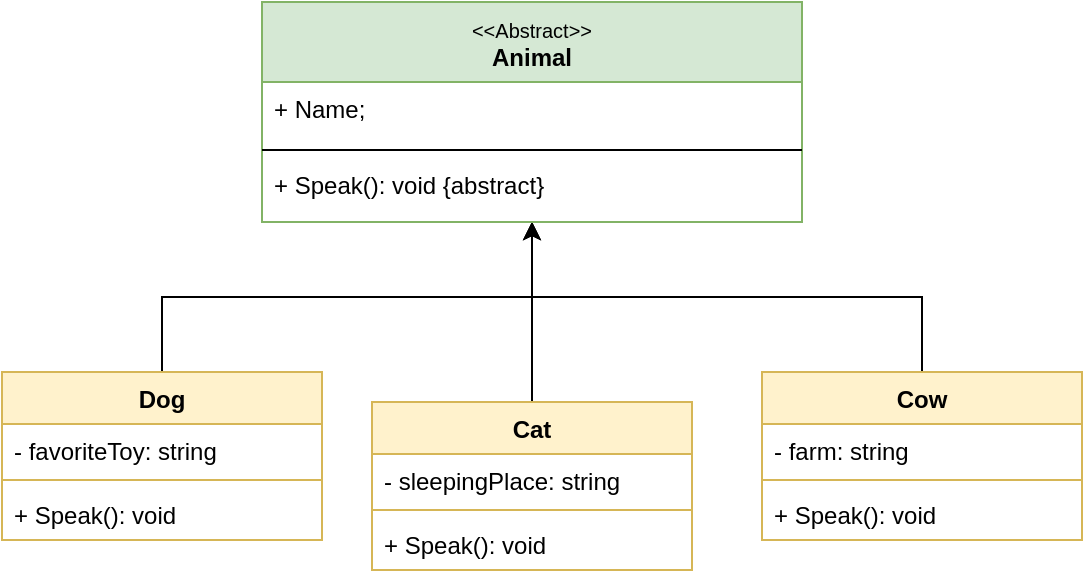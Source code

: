 <mxfile>
    <diagram name="Page-1" id="8N__GVj8IwWZ1R0QAXKm">
        <mxGraphModel dx="532" dy="620" grid="0" gridSize="10" guides="1" tooltips="1" connect="1" arrows="1" fold="1" page="0" pageScale="1" pageWidth="850" pageHeight="1100" background="none" math="0" shadow="0">
            <root>
                <mxCell id="0"/>
                <mxCell id="1" parent="0"/>
                <mxCell id="3dB8horDrY15JSOFdhVp-2" value="" style="edgeStyle=orthogonalEdgeStyle;rounded=0;orthogonalLoop=1;jettySize=auto;html=1;" parent="1" source="3dB8horDrY15JSOFdhVp-3" target="dRqTJ5pcwPp8f41_8UVz-4" edge="1">
                    <mxGeometry relative="1" as="geometry">
                        <mxPoint x="230" y="310" as="sourcePoint"/>
                    </mxGeometry>
                </mxCell>
                <mxCell id="3dB8horDrY15JSOFdhVp-11" style="edgeStyle=orthogonalEdgeStyle;rounded=0;orthogonalLoop=1;jettySize=auto;html=1;" parent="1" source="3dB8horDrY15JSOFdhVp-7" target="dRqTJ5pcwPp8f41_8UVz-4" edge="1">
                    <mxGeometry relative="1" as="geometry"/>
                </mxCell>
                <mxCell id="3dB8horDrY15JSOFdhVp-17" style="edgeStyle=orthogonalEdgeStyle;rounded=0;orthogonalLoop=1;jettySize=auto;html=1;exitX=0.5;exitY=0;exitDx=0;exitDy=0;" parent="1" source="3dB8horDrY15JSOFdhVp-13" target="dRqTJ5pcwPp8f41_8UVz-4" edge="1">
                    <mxGeometry relative="1" as="geometry"/>
                </mxCell>
                <mxCell id="dRqTJ5pcwPp8f41_8UVz-4" value="&lt;div&gt;&lt;font style=&quot;font-size: 10px; font-weight: normal;&quot;&gt;&amp;lt;&amp;lt;Abstract&amp;gt;&amp;gt;&lt;/font&gt;&lt;/div&gt;Animal" style="swimlane;fontStyle=1;align=center;verticalAlign=top;childLayout=stackLayout;horizontal=1;startSize=40;horizontalStack=0;resizeParent=1;resizeParentMax=0;resizeLast=0;collapsible=1;marginBottom=0;whiteSpace=wrap;html=1;labelBackgroundColor=none;rounded=0;arcSize=0;swimlaneFillColor=default;glass=0;swimlaneLine=1;shadow=0;fillColor=#d5e8d4;strokeColor=#82b366;" parent="1" vertex="1">
                    <mxGeometry x="280" y="80" width="270" height="110" as="geometry">
                        <mxRectangle x="180" y="300" width="100" height="30" as="alternateBounds"/>
                    </mxGeometry>
                </mxCell>
                <mxCell id="dRqTJ5pcwPp8f41_8UVz-5" value="+ Name;" style="text;strokeColor=none;fillColor=none;align=left;verticalAlign=top;spacingLeft=4;spacingRight=4;overflow=hidden;rotatable=0;points=[[0,0.5],[1,0.5]];portConstraint=eastwest;whiteSpace=wrap;html=1;labelBackgroundColor=none;rounded=1;" parent="dRqTJ5pcwPp8f41_8UVz-4" vertex="1">
                    <mxGeometry y="40" width="270" height="30" as="geometry"/>
                </mxCell>
                <mxCell id="dRqTJ5pcwPp8f41_8UVz-6" value="" style="line;strokeWidth=1;fillColor=none;align=left;verticalAlign=middle;spacingTop=-1;spacingLeft=3;spacingRight=3;rotatable=0;labelPosition=right;points=[];portConstraint=eastwest;labelBackgroundColor=none;rounded=1;" parent="dRqTJ5pcwPp8f41_8UVz-4" vertex="1">
                    <mxGeometry y="70" width="270" height="8" as="geometry"/>
                </mxCell>
                <mxCell id="dRqTJ5pcwPp8f41_8UVz-7" value="+ Speak(): void {abstract}" style="text;strokeColor=none;fillColor=none;align=left;verticalAlign=top;spacingLeft=4;spacingRight=4;overflow=hidden;rotatable=0;points=[[0,0.5],[1,0.5]];portConstraint=eastwest;whiteSpace=wrap;html=1;labelBackgroundColor=none;rounded=1;" parent="dRqTJ5pcwPp8f41_8UVz-4" vertex="1">
                    <mxGeometry y="78" width="270" height="32" as="geometry"/>
                </mxCell>
                <mxCell id="3dB8horDrY15JSOFdhVp-3" value="Dog" style="swimlane;fontStyle=1;align=center;verticalAlign=top;childLayout=stackLayout;horizontal=1;startSize=26;horizontalStack=0;resizeParent=1;resizeParentMax=0;resizeLast=0;collapsible=1;marginBottom=0;whiteSpace=wrap;html=1;fillColor=#fff2cc;strokeColor=#d6b656;" parent="1" vertex="1">
                    <mxGeometry x="150" y="265" width="160" height="84" as="geometry"/>
                </mxCell>
                <mxCell id="3dB8horDrY15JSOFdhVp-4" value="- favoriteToy: string" style="text;strokeColor=none;fillColor=none;align=left;verticalAlign=top;spacingLeft=4;spacingRight=4;overflow=hidden;rotatable=0;points=[[0,0.5],[1,0.5]];portConstraint=eastwest;whiteSpace=wrap;html=1;" parent="3dB8horDrY15JSOFdhVp-3" vertex="1">
                    <mxGeometry y="26" width="160" height="24" as="geometry"/>
                </mxCell>
                <mxCell id="3dB8horDrY15JSOFdhVp-5" value="" style="line;strokeWidth=1;fillColor=none;align=left;verticalAlign=middle;spacingTop=-1;spacingLeft=3;spacingRight=3;rotatable=0;labelPosition=right;points=[];portConstraint=eastwest;strokeColor=inherit;" parent="3dB8horDrY15JSOFdhVp-3" vertex="1">
                    <mxGeometry y="50" width="160" height="8" as="geometry"/>
                </mxCell>
                <mxCell id="3dB8horDrY15JSOFdhVp-6" value="+ Speak(): void" style="text;strokeColor=none;fillColor=none;align=left;verticalAlign=top;spacingLeft=4;spacingRight=4;overflow=hidden;rotatable=0;points=[[0,0.5],[1,0.5]];portConstraint=eastwest;whiteSpace=wrap;html=1;" parent="3dB8horDrY15JSOFdhVp-3" vertex="1">
                    <mxGeometry y="58" width="160" height="26" as="geometry"/>
                </mxCell>
                <mxCell id="3dB8horDrY15JSOFdhVp-7" value="Cat" style="swimlane;fontStyle=1;align=center;verticalAlign=top;childLayout=stackLayout;horizontal=1;startSize=26;horizontalStack=0;resizeParent=1;resizeParentMax=0;resizeLast=0;collapsible=1;marginBottom=0;whiteSpace=wrap;html=1;fillColor=#fff2cc;strokeColor=#d6b656;" parent="1" vertex="1">
                    <mxGeometry x="335" y="280" width="160" height="84" as="geometry"/>
                </mxCell>
                <mxCell id="3dB8horDrY15JSOFdhVp-8" value="- sleepingPlace: string" style="text;strokeColor=none;fillColor=none;align=left;verticalAlign=top;spacingLeft=4;spacingRight=4;overflow=hidden;rotatable=0;points=[[0,0.5],[1,0.5]];portConstraint=eastwest;whiteSpace=wrap;html=1;" parent="3dB8horDrY15JSOFdhVp-7" vertex="1">
                    <mxGeometry y="26" width="160" height="24" as="geometry"/>
                </mxCell>
                <mxCell id="3dB8horDrY15JSOFdhVp-9" value="" style="line;strokeWidth=1;fillColor=none;align=left;verticalAlign=middle;spacingTop=-1;spacingLeft=3;spacingRight=3;rotatable=0;labelPosition=right;points=[];portConstraint=eastwest;strokeColor=inherit;" parent="3dB8horDrY15JSOFdhVp-7" vertex="1">
                    <mxGeometry y="50" width="160" height="8" as="geometry"/>
                </mxCell>
                <mxCell id="3dB8horDrY15JSOFdhVp-10" value="+ Speak(): void" style="text;strokeColor=none;fillColor=none;align=left;verticalAlign=top;spacingLeft=4;spacingRight=4;overflow=hidden;rotatable=0;points=[[0,0.5],[1,0.5]];portConstraint=eastwest;whiteSpace=wrap;html=1;" parent="3dB8horDrY15JSOFdhVp-7" vertex="1">
                    <mxGeometry y="58" width="160" height="26" as="geometry"/>
                </mxCell>
                <mxCell id="3dB8horDrY15JSOFdhVp-13" value="Cow" style="swimlane;fontStyle=1;align=center;verticalAlign=top;childLayout=stackLayout;horizontal=1;startSize=26;horizontalStack=0;resizeParent=1;resizeParentMax=0;resizeLast=0;collapsible=1;marginBottom=0;whiteSpace=wrap;html=1;fillColor=#fff2cc;strokeColor=#d6b656;" parent="1" vertex="1">
                    <mxGeometry x="530" y="265" width="160" height="84" as="geometry"/>
                </mxCell>
                <mxCell id="3dB8horDrY15JSOFdhVp-14" value="- farm: string" style="text;strokeColor=none;fillColor=none;align=left;verticalAlign=top;spacingLeft=4;spacingRight=4;overflow=hidden;rotatable=0;points=[[0,0.5],[1,0.5]];portConstraint=eastwest;whiteSpace=wrap;html=1;" parent="3dB8horDrY15JSOFdhVp-13" vertex="1">
                    <mxGeometry y="26" width="160" height="24" as="geometry"/>
                </mxCell>
                <mxCell id="3dB8horDrY15JSOFdhVp-15" value="" style="line;strokeWidth=1;fillColor=none;align=left;verticalAlign=middle;spacingTop=-1;spacingLeft=3;spacingRight=3;rotatable=0;labelPosition=right;points=[];portConstraint=eastwest;strokeColor=inherit;" parent="3dB8horDrY15JSOFdhVp-13" vertex="1">
                    <mxGeometry y="50" width="160" height="8" as="geometry"/>
                </mxCell>
                <mxCell id="3dB8horDrY15JSOFdhVp-16" value="+ Speak(): void" style="text;strokeColor=none;fillColor=none;align=left;verticalAlign=top;spacingLeft=4;spacingRight=4;overflow=hidden;rotatable=0;points=[[0,0.5],[1,0.5]];portConstraint=eastwest;whiteSpace=wrap;html=1;" parent="3dB8horDrY15JSOFdhVp-13" vertex="1">
                    <mxGeometry y="58" width="160" height="26" as="geometry"/>
                </mxCell>
            </root>
        </mxGraphModel>
    </diagram>
</mxfile>
